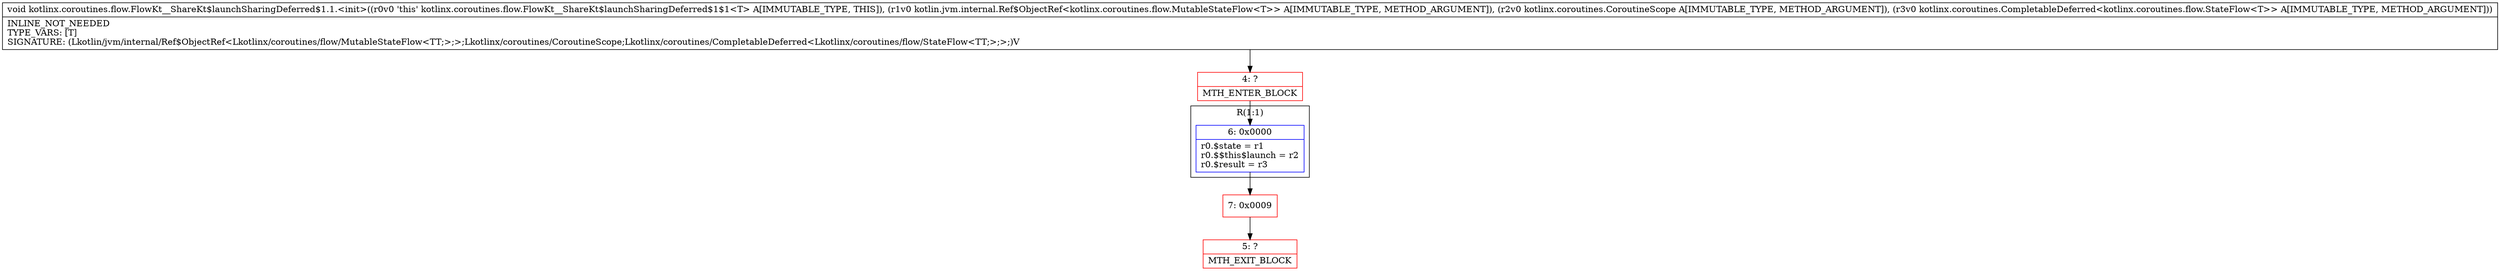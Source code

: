 digraph "CFG forkotlinx.coroutines.flow.FlowKt__ShareKt$launchSharingDeferred$1.1.\<init\>(Lkotlin\/jvm\/internal\/Ref$ObjectRef;Lkotlinx\/coroutines\/CoroutineScope;Lkotlinx\/coroutines\/CompletableDeferred;)V" {
subgraph cluster_Region_685442064 {
label = "R(1:1)";
node [shape=record,color=blue];
Node_6 [shape=record,label="{6\:\ 0x0000|r0.$state = r1\lr0.$$this$launch = r2\lr0.$result = r3\l}"];
}
Node_4 [shape=record,color=red,label="{4\:\ ?|MTH_ENTER_BLOCK\l}"];
Node_7 [shape=record,color=red,label="{7\:\ 0x0009}"];
Node_5 [shape=record,color=red,label="{5\:\ ?|MTH_EXIT_BLOCK\l}"];
MethodNode[shape=record,label="{void kotlinx.coroutines.flow.FlowKt__ShareKt$launchSharingDeferred$1.1.\<init\>((r0v0 'this' kotlinx.coroutines.flow.FlowKt__ShareKt$launchSharingDeferred$1$1\<T\> A[IMMUTABLE_TYPE, THIS]), (r1v0 kotlin.jvm.internal.Ref$ObjectRef\<kotlinx.coroutines.flow.MutableStateFlow\<T\>\> A[IMMUTABLE_TYPE, METHOD_ARGUMENT]), (r2v0 kotlinx.coroutines.CoroutineScope A[IMMUTABLE_TYPE, METHOD_ARGUMENT]), (r3v0 kotlinx.coroutines.CompletableDeferred\<kotlinx.coroutines.flow.StateFlow\<T\>\> A[IMMUTABLE_TYPE, METHOD_ARGUMENT]))  | INLINE_NOT_NEEDED\lTYPE_VARS: [T]\lSIGNATURE: (Lkotlin\/jvm\/internal\/Ref$ObjectRef\<Lkotlinx\/coroutines\/flow\/MutableStateFlow\<TT;\>;\>;Lkotlinx\/coroutines\/CoroutineScope;Lkotlinx\/coroutines\/CompletableDeferred\<Lkotlinx\/coroutines\/flow\/StateFlow\<TT;\>;\>;)V\l}"];
MethodNode -> Node_4;Node_6 -> Node_7;
Node_4 -> Node_6;
Node_7 -> Node_5;
}

